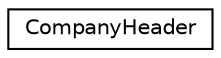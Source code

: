 digraph G
{
  edge [fontname="Helvetica",fontsize="10",labelfontname="Helvetica",labelfontsize="10"];
  node [fontname="Helvetica",fontsize="10",shape=record];
  rankdir="LR";
  Node1 [label="CompanyHeader",height=0.2,width=0.4,color="black", fillcolor="white", style="filled",URL="$interface_company_header.html"];
}
